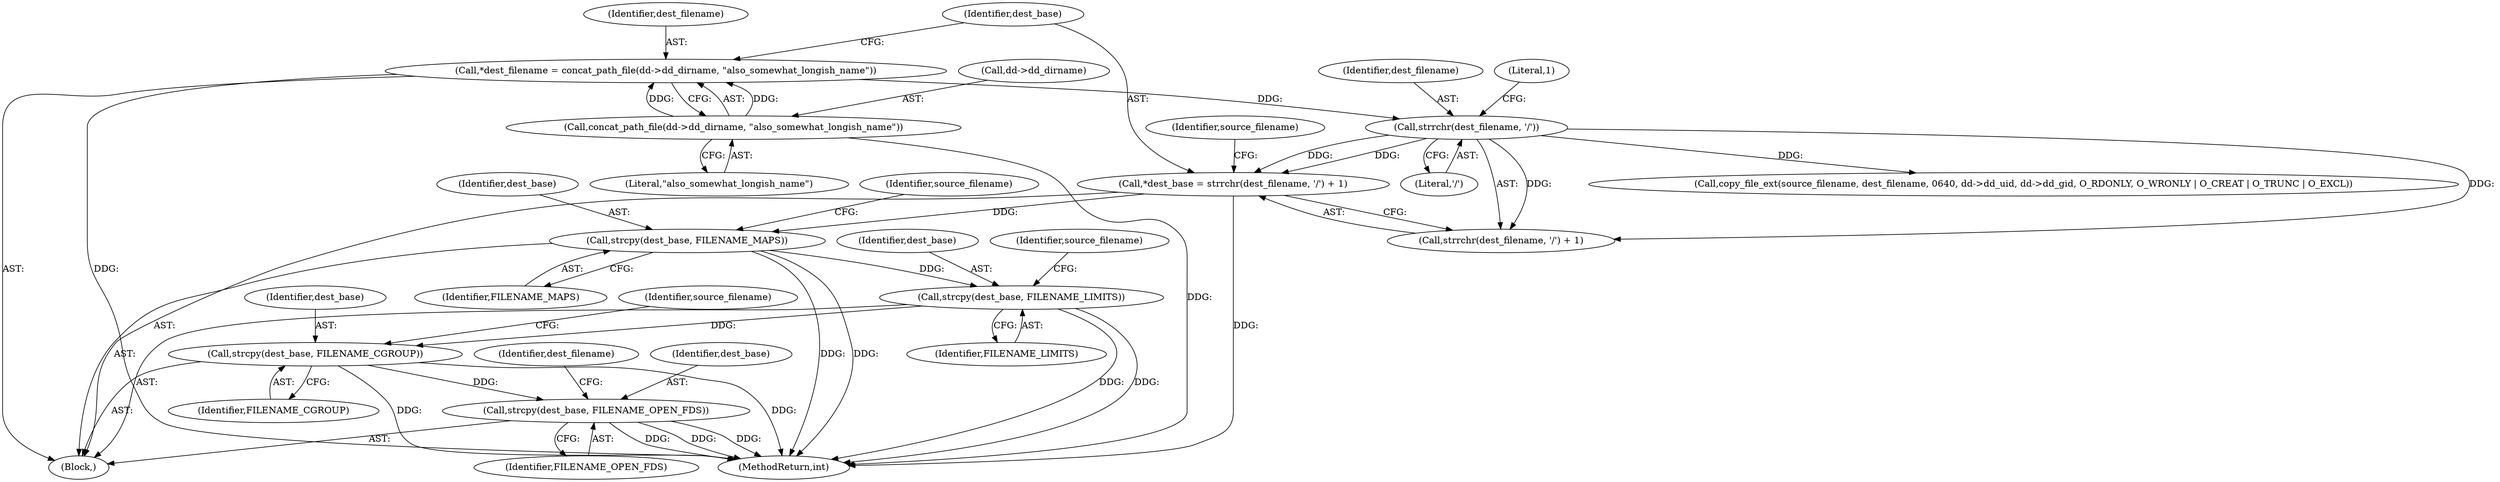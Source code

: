 digraph "0_abrt_4f2c1ddd3e3b81d2d5146b883115371f1cada9f9@API" {
"1000669" [label="(Call,strcpy(dest_base, FILENAME_MAPS))"];
"1000657" [label="(Call,*dest_base = strrchr(dest_filename, '/') + 1)"];
"1000660" [label="(Call,strrchr(dest_filename, '/'))"];
"1000649" [label="(Call,*dest_filename = concat_path_file(dd->dd_dirname, \"also_somewhat_longish_name\"))"];
"1000651" [label="(Call,concat_path_file(dd->dd_dirname, \"also_somewhat_longish_name\"))"];
"1000695" [label="(Call,strcpy(dest_base, FILENAME_LIMITS))"];
"1000721" [label="(Call,strcpy(dest_base, FILENAME_CGROUP))"];
"1000742" [label="(Call,strcpy(dest_base, FILENAME_OPEN_FDS))"];
"1000649" [label="(Call,*dest_filename = concat_path_file(dd->dd_dirname, \"also_somewhat_longish_name\"))"];
"1000660" [label="(Call,strrchr(dest_filename, '/'))"];
"1000669" [label="(Call,strcpy(dest_base, FILENAME_MAPS))"];
"1000657" [label="(Call,*dest_base = strrchr(dest_filename, '/') + 1)"];
"1000696" [label="(Identifier,dest_base)"];
"1000671" [label="(Identifier,FILENAME_MAPS)"];
"1000670" [label="(Identifier,dest_base)"];
"1000651" [label="(Call,concat_path_file(dd->dd_dirname, \"also_somewhat_longish_name\"))"];
"1000722" [label="(Identifier,dest_base)"];
"1000744" [label="(Identifier,FILENAME_OPEN_FDS)"];
"1000663" [label="(Literal,1)"];
"1000723" [label="(Identifier,FILENAME_CGROUP)"];
"1000695" [label="(Call,strcpy(dest_base, FILENAME_LIMITS))"];
"1000746" [label="(Identifier,dest_filename)"];
"1000699" [label="(Identifier,source_filename)"];
"1000659" [label="(Call,strrchr(dest_filename, '/') + 1)"];
"1000666" [label="(Identifier,source_filename)"];
"1000672" [label="(Call,copy_file_ext(source_filename, dest_filename, 0640, dd->dd_uid, dd->dd_gid, O_RDONLY, O_WRONLY | O_CREAT | O_TRUNC | O_EXCL))"];
"1001171" [label="(MethodReturn,int)"];
"1000658" [label="(Identifier,dest_base)"];
"1000650" [label="(Identifier,dest_filename)"];
"1000721" [label="(Call,strcpy(dest_base, FILENAME_CGROUP))"];
"1000742" [label="(Call,strcpy(dest_base, FILENAME_OPEN_FDS))"];
"1000624" [label="(Block,)"];
"1000661" [label="(Identifier,dest_filename)"];
"1000673" [label="(Identifier,source_filename)"];
"1000725" [label="(Identifier,source_filename)"];
"1000655" [label="(Literal,\"also_somewhat_longish_name\")"];
"1000743" [label="(Identifier,dest_base)"];
"1000697" [label="(Identifier,FILENAME_LIMITS)"];
"1000652" [label="(Call,dd->dd_dirname)"];
"1000662" [label="(Literal,'/')"];
"1000669" -> "1000624"  [label="AST: "];
"1000669" -> "1000671"  [label="CFG: "];
"1000670" -> "1000669"  [label="AST: "];
"1000671" -> "1000669"  [label="AST: "];
"1000673" -> "1000669"  [label="CFG: "];
"1000669" -> "1001171"  [label="DDG: "];
"1000669" -> "1001171"  [label="DDG: "];
"1000657" -> "1000669"  [label="DDG: "];
"1000669" -> "1000695"  [label="DDG: "];
"1000657" -> "1000624"  [label="AST: "];
"1000657" -> "1000659"  [label="CFG: "];
"1000658" -> "1000657"  [label="AST: "];
"1000659" -> "1000657"  [label="AST: "];
"1000666" -> "1000657"  [label="CFG: "];
"1000657" -> "1001171"  [label="DDG: "];
"1000660" -> "1000657"  [label="DDG: "];
"1000660" -> "1000657"  [label="DDG: "];
"1000660" -> "1000659"  [label="AST: "];
"1000660" -> "1000662"  [label="CFG: "];
"1000661" -> "1000660"  [label="AST: "];
"1000662" -> "1000660"  [label="AST: "];
"1000663" -> "1000660"  [label="CFG: "];
"1000660" -> "1000659"  [label="DDG: "];
"1000660" -> "1000659"  [label="DDG: "];
"1000649" -> "1000660"  [label="DDG: "];
"1000660" -> "1000672"  [label="DDG: "];
"1000649" -> "1000624"  [label="AST: "];
"1000649" -> "1000651"  [label="CFG: "];
"1000650" -> "1000649"  [label="AST: "];
"1000651" -> "1000649"  [label="AST: "];
"1000658" -> "1000649"  [label="CFG: "];
"1000649" -> "1001171"  [label="DDG: "];
"1000651" -> "1000649"  [label="DDG: "];
"1000651" -> "1000649"  [label="DDG: "];
"1000651" -> "1000655"  [label="CFG: "];
"1000652" -> "1000651"  [label="AST: "];
"1000655" -> "1000651"  [label="AST: "];
"1000651" -> "1001171"  [label="DDG: "];
"1000695" -> "1000624"  [label="AST: "];
"1000695" -> "1000697"  [label="CFG: "];
"1000696" -> "1000695"  [label="AST: "];
"1000697" -> "1000695"  [label="AST: "];
"1000699" -> "1000695"  [label="CFG: "];
"1000695" -> "1001171"  [label="DDG: "];
"1000695" -> "1001171"  [label="DDG: "];
"1000695" -> "1000721"  [label="DDG: "];
"1000721" -> "1000624"  [label="AST: "];
"1000721" -> "1000723"  [label="CFG: "];
"1000722" -> "1000721"  [label="AST: "];
"1000723" -> "1000721"  [label="AST: "];
"1000725" -> "1000721"  [label="CFG: "];
"1000721" -> "1001171"  [label="DDG: "];
"1000721" -> "1001171"  [label="DDG: "];
"1000721" -> "1000742"  [label="DDG: "];
"1000742" -> "1000624"  [label="AST: "];
"1000742" -> "1000744"  [label="CFG: "];
"1000743" -> "1000742"  [label="AST: "];
"1000744" -> "1000742"  [label="AST: "];
"1000746" -> "1000742"  [label="CFG: "];
"1000742" -> "1001171"  [label="DDG: "];
"1000742" -> "1001171"  [label="DDG: "];
"1000742" -> "1001171"  [label="DDG: "];
}
